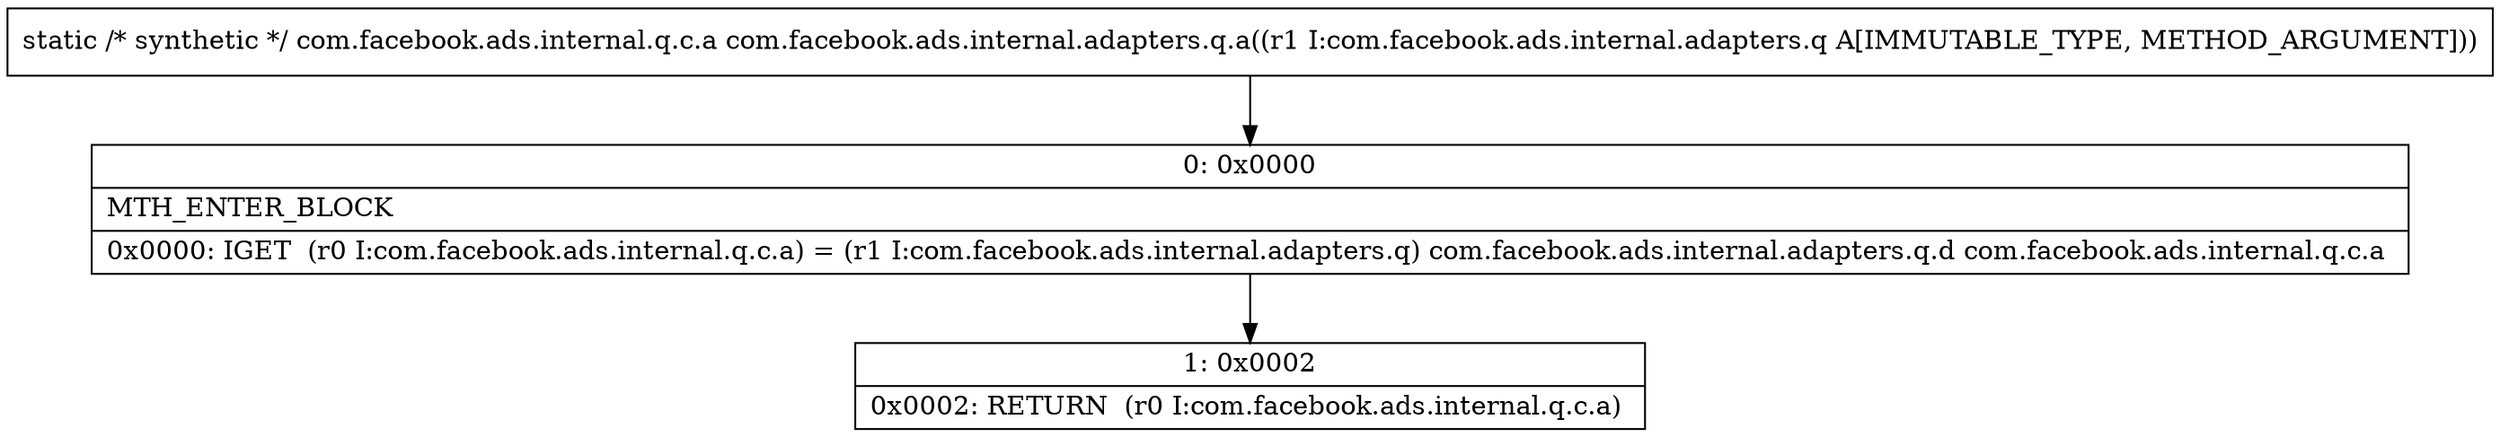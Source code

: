 digraph "CFG forcom.facebook.ads.internal.adapters.q.a(Lcom\/facebook\/ads\/internal\/adapters\/q;)Lcom\/facebook\/ads\/internal\/q\/c\/a;" {
Node_0 [shape=record,label="{0\:\ 0x0000|MTH_ENTER_BLOCK\l|0x0000: IGET  (r0 I:com.facebook.ads.internal.q.c.a) = (r1 I:com.facebook.ads.internal.adapters.q) com.facebook.ads.internal.adapters.q.d com.facebook.ads.internal.q.c.a \l}"];
Node_1 [shape=record,label="{1\:\ 0x0002|0x0002: RETURN  (r0 I:com.facebook.ads.internal.q.c.a) \l}"];
MethodNode[shape=record,label="{static \/* synthetic *\/ com.facebook.ads.internal.q.c.a com.facebook.ads.internal.adapters.q.a((r1 I:com.facebook.ads.internal.adapters.q A[IMMUTABLE_TYPE, METHOD_ARGUMENT])) }"];
MethodNode -> Node_0;
Node_0 -> Node_1;
}

